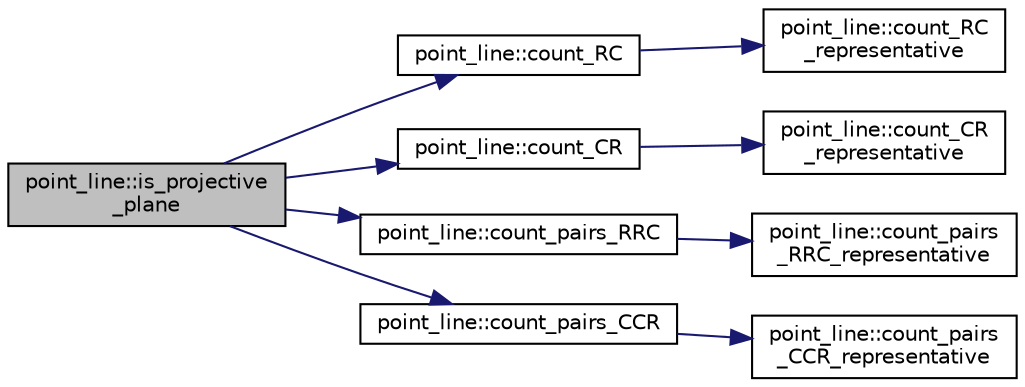 digraph "point_line::is_projective_plane"
{
  edge [fontname="Helvetica",fontsize="10",labelfontname="Helvetica",labelfontsize="10"];
  node [fontname="Helvetica",fontsize="10",shape=record];
  rankdir="LR";
  Node80 [label="point_line::is_projective\l_plane",height=0.2,width=0.4,color="black", fillcolor="grey75", style="filled", fontcolor="black"];
  Node80 -> Node81 [color="midnightblue",fontsize="10",style="solid",fontname="Helvetica"];
  Node81 [label="point_line::count_RC",height=0.2,width=0.4,color="black", fillcolor="white", style="filled",URL="$dd/def/classpoint__line.html#a5097ce8459b0cdbe78ea175cfb49a05c"];
  Node81 -> Node82 [color="midnightblue",fontsize="10",style="solid",fontname="Helvetica"];
  Node82 [label="point_line::count_RC\l_representative",height=0.2,width=0.4,color="black", fillcolor="white", style="filled",URL="$dd/def/classpoint__line.html#aed7c3bbb2fcced09f3a7cb102d682693"];
  Node80 -> Node83 [color="midnightblue",fontsize="10",style="solid",fontname="Helvetica"];
  Node83 [label="point_line::count_CR",height=0.2,width=0.4,color="black", fillcolor="white", style="filled",URL="$dd/def/classpoint__line.html#a8f0244123fc08497e33a58c8e78bec6a"];
  Node83 -> Node84 [color="midnightblue",fontsize="10",style="solid",fontname="Helvetica"];
  Node84 [label="point_line::count_CR\l_representative",height=0.2,width=0.4,color="black", fillcolor="white", style="filled",URL="$dd/def/classpoint__line.html#a96c2f5347f6454d721114f4c118fa900"];
  Node80 -> Node85 [color="midnightblue",fontsize="10",style="solid",fontname="Helvetica"];
  Node85 [label="point_line::count_pairs_RRC",height=0.2,width=0.4,color="black", fillcolor="white", style="filled",URL="$dd/def/classpoint__line.html#a9ca1a17c458a29704d5d4efbb9b9a948"];
  Node85 -> Node86 [color="midnightblue",fontsize="10",style="solid",fontname="Helvetica"];
  Node86 [label="point_line::count_pairs\l_RRC_representative",height=0.2,width=0.4,color="black", fillcolor="white", style="filled",URL="$dd/def/classpoint__line.html#a7d7f715852b55fff2670b138a3eff978"];
  Node80 -> Node87 [color="midnightblue",fontsize="10",style="solid",fontname="Helvetica"];
  Node87 [label="point_line::count_pairs_CCR",height=0.2,width=0.4,color="black", fillcolor="white", style="filled",URL="$dd/def/classpoint__line.html#ae8fefa4ca65597460be67505c0706eb1"];
  Node87 -> Node88 [color="midnightblue",fontsize="10",style="solid",fontname="Helvetica"];
  Node88 [label="point_line::count_pairs\l_CCR_representative",height=0.2,width=0.4,color="black", fillcolor="white", style="filled",URL="$dd/def/classpoint__line.html#aeb80b29d50e5d9c9dfb77926bbd5c0d3"];
}
